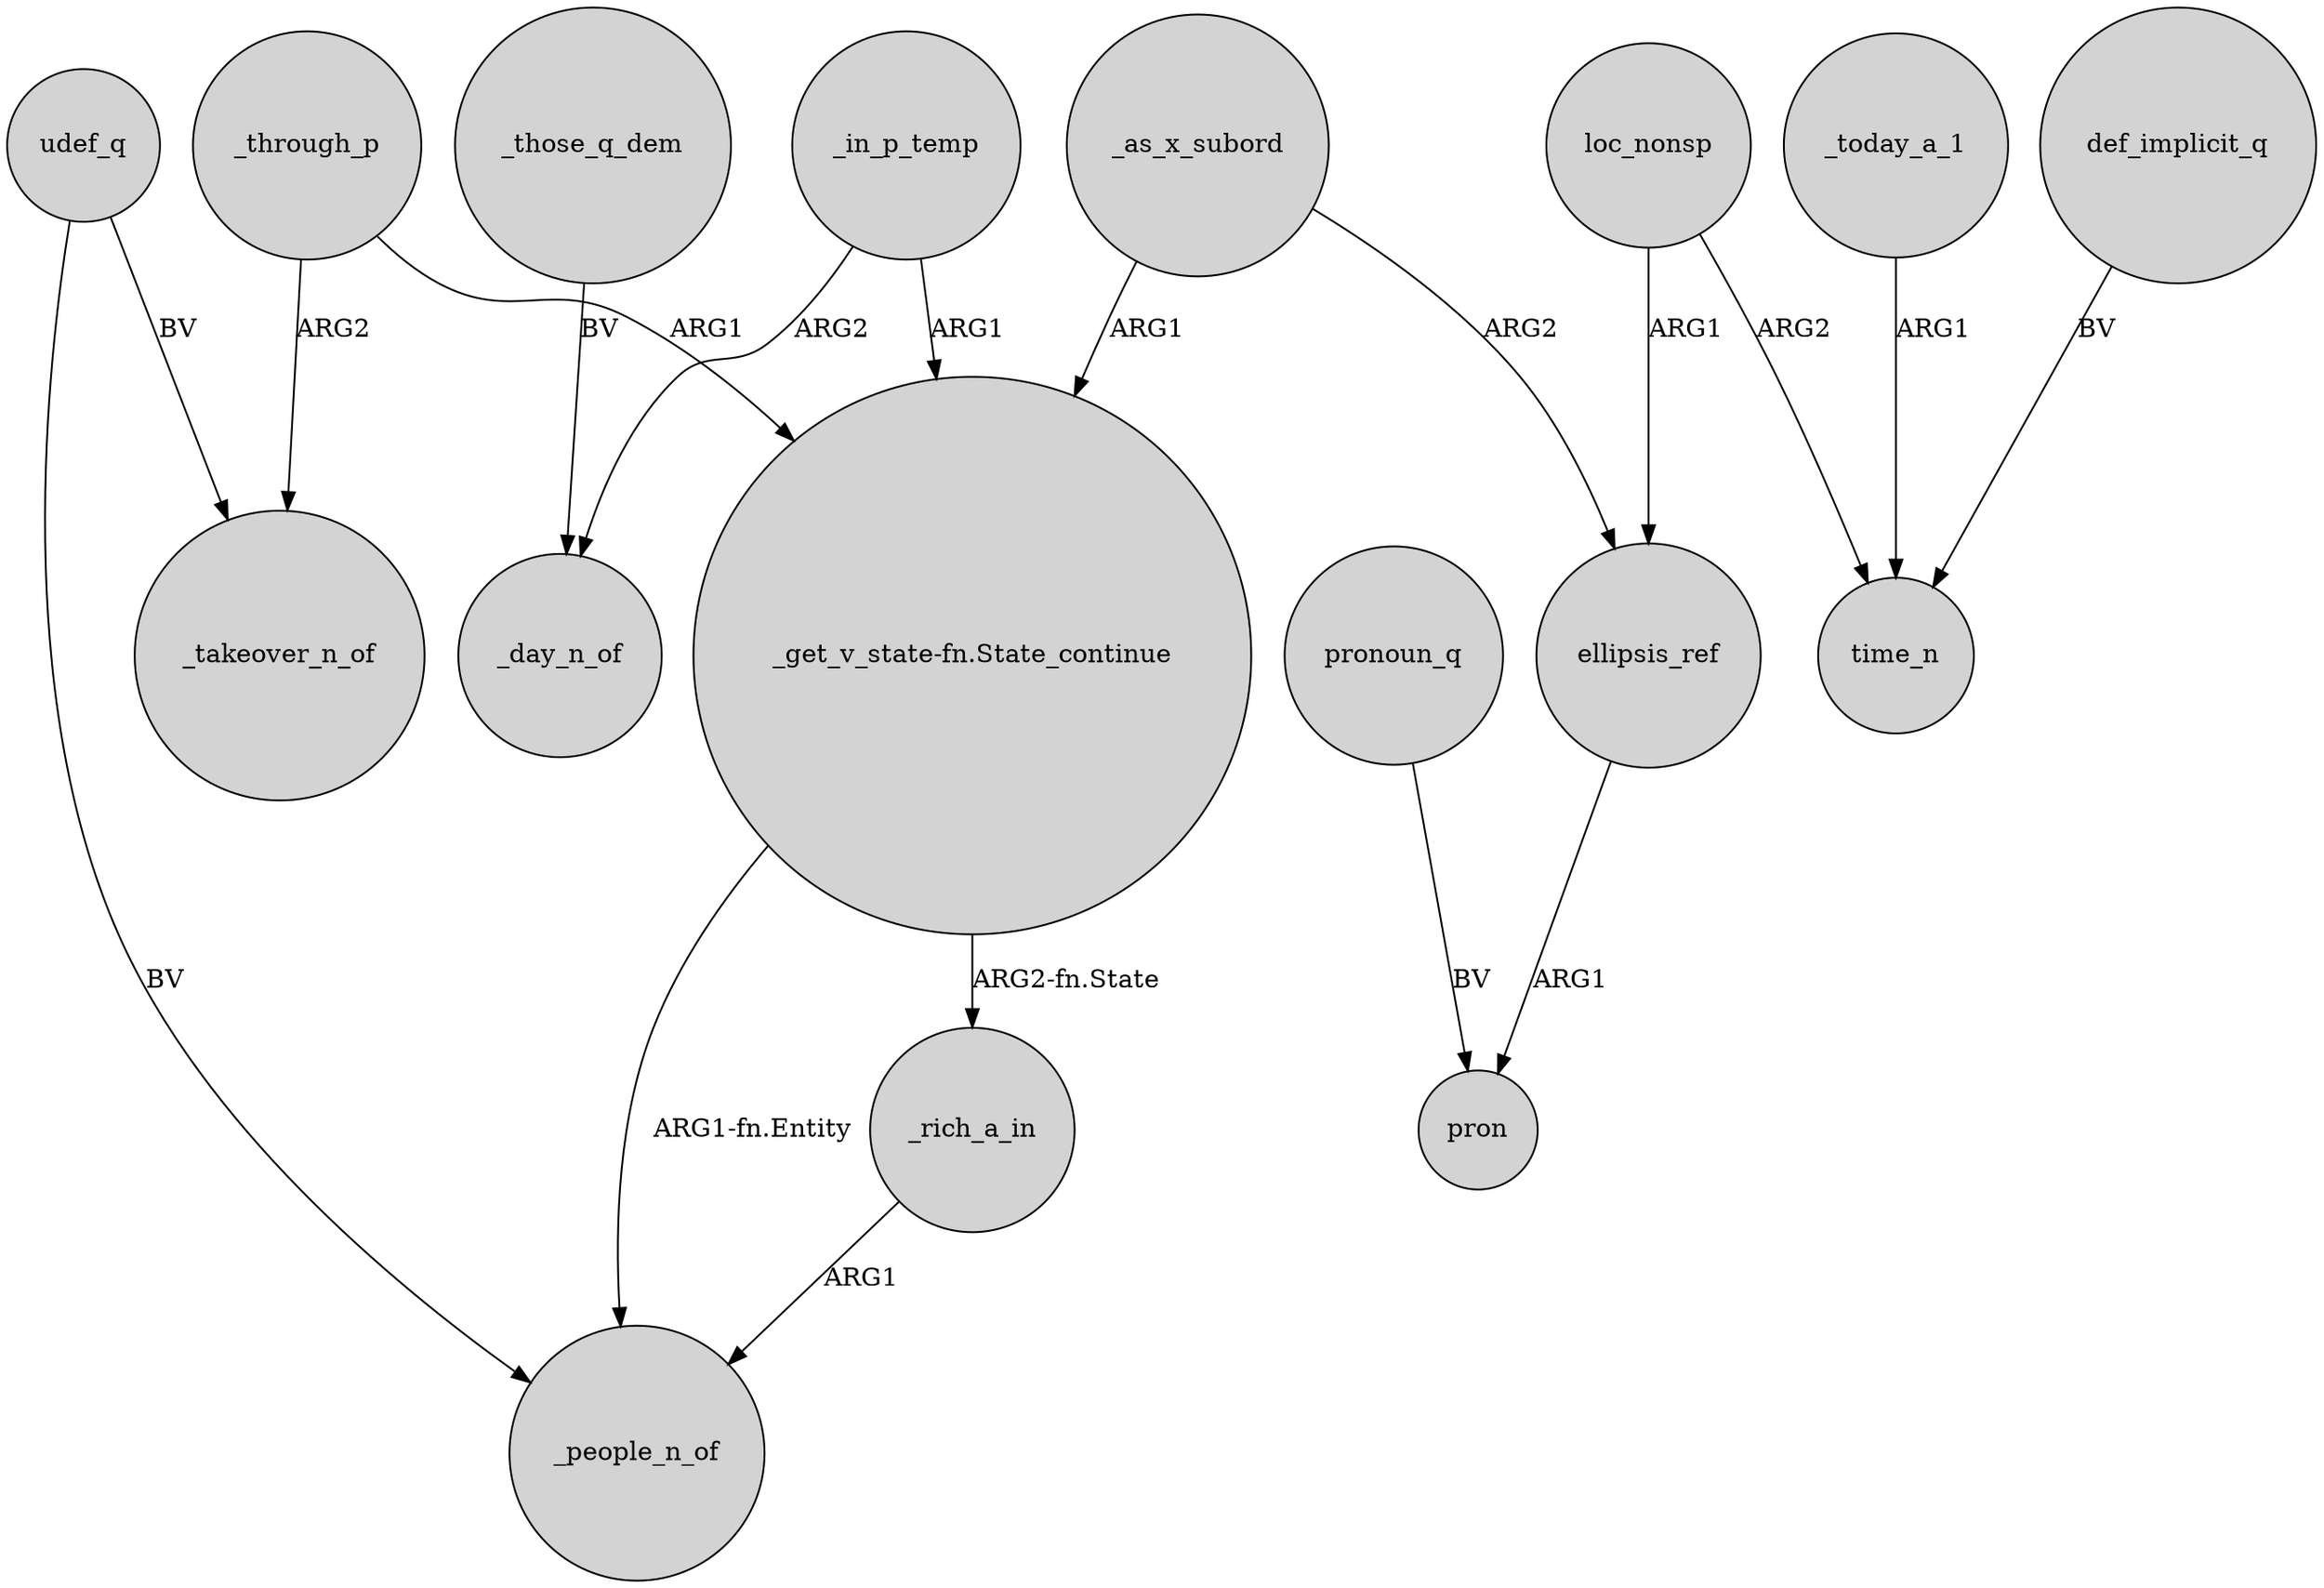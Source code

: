 digraph {
	node [shape=circle style=filled]
	udef_q -> _people_n_of [label=BV]
	_rich_a_in -> _people_n_of [label=ARG1]
	_as_x_subord -> "_get_v_state-fn.State_continue" [label=ARG1]
	_in_p_temp -> _day_n_of [label=ARG2]
	_today_a_1 -> time_n [label=ARG1]
	loc_nonsp -> time_n [label=ARG2]
	"_get_v_state-fn.State_continue" -> _people_n_of [label="ARG1-fn.Entity"]
	def_implicit_q -> time_n [label=BV]
	_those_q_dem -> _day_n_of [label=BV]
	loc_nonsp -> ellipsis_ref [label=ARG1]
	_through_p -> "_get_v_state-fn.State_continue" [label=ARG1]
	ellipsis_ref -> pron [label=ARG1]
	_through_p -> _takeover_n_of [label=ARG2]
	_as_x_subord -> ellipsis_ref [label=ARG2]
	_in_p_temp -> "_get_v_state-fn.State_continue" [label=ARG1]
	pronoun_q -> pron [label=BV]
	udef_q -> _takeover_n_of [label=BV]
	"_get_v_state-fn.State_continue" -> _rich_a_in [label="ARG2-fn.State"]
}
